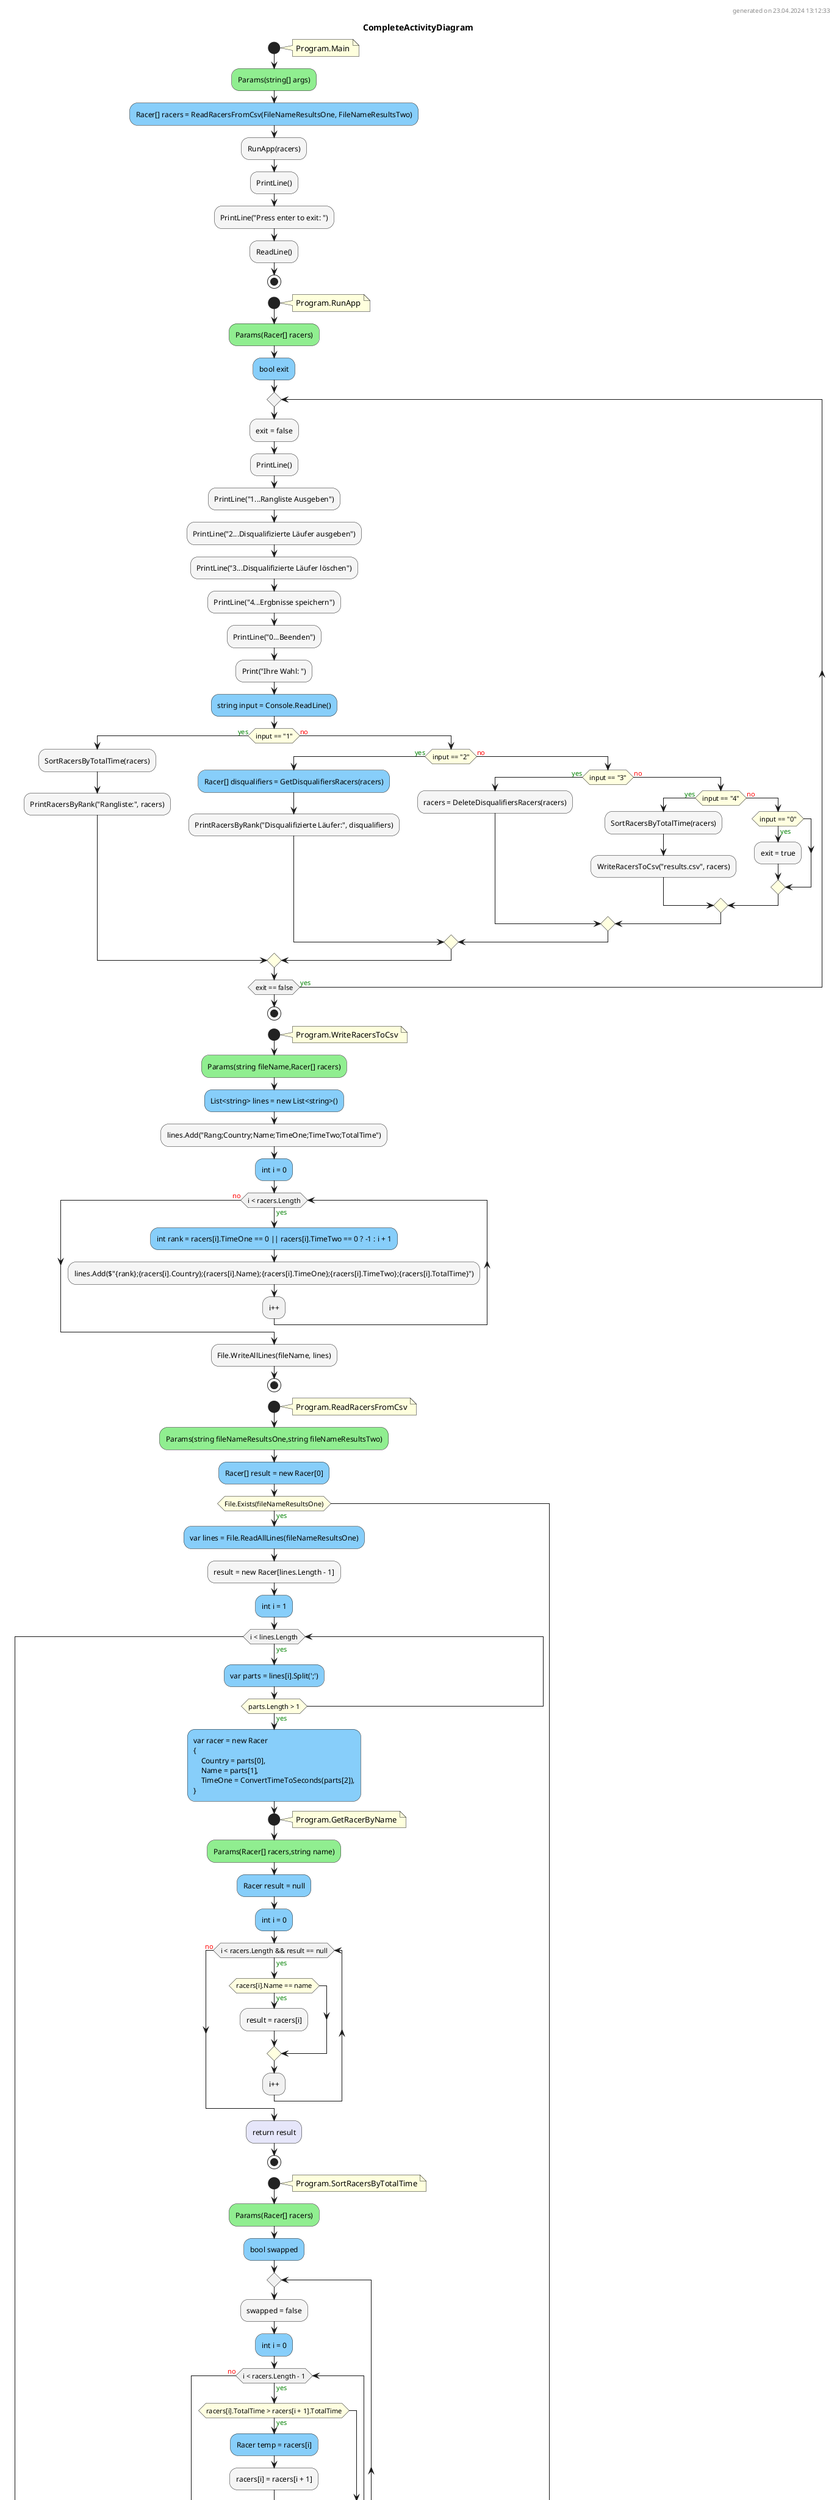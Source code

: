 @startuml CompleteActivityDiagram
header
generated on 23.04.2024 13:12:33
end header
title CompleteActivityDiagram
start
note right:  Program.Main
#LightGreen:Params(string[] args);
#LightSkyBlue:Racer[] racers = ReadRacersFromCsv(FileNameResultsOne, FileNameResultsTwo);
#WhiteSmoke:RunApp(racers);
#WhiteSmoke:PrintLine();
#WhiteSmoke:PrintLine("Press enter to exit: ");
#WhiteSmoke:ReadLine();
stop
start
note right:  Program.RunApp
#LightGreen:Params(Racer[] racers);
#LightSkyBlue:bool exit;
repeat
        #WhiteSmoke:exit = false;
        #WhiteSmoke:PrintLine();
        #WhiteSmoke:PrintLine("1...Rangliste Ausgeben");
        #WhiteSmoke:PrintLine("2...Disqualifizierte Läufer ausgeben");
        #WhiteSmoke:PrintLine("3...Disqualifizierte Läufer löschen");
        #WhiteSmoke:PrintLine("4...Ergbnisse speichern");
        #WhiteSmoke:PrintLine("0...Beenden");
        #WhiteSmoke:Print("Ihre Wahl: ");
        #LightSkyBlue:string input = Console.ReadLine();
        #LightYellow:if (input == "1") then (<color:green>yes)
                #WhiteSmoke:SortRacersByTotalTime(racers);
                #WhiteSmoke:PrintRacersByRank("Rangliste:", racers);
            else (<color:red>no)
                #LightYellow:if (input == "2") then (<color:green>yes)
                        #LightSkyBlue:Racer[] disqualifiers = GetDisqualifiersRacers(racers);
                        #WhiteSmoke:PrintRacersByRank("Disqualifizierte Läufer:", disqualifiers);
                    else (<color:red>no)
                        #LightYellow:if (input == "3") then (<color:green>yes)
                                #WhiteSmoke:racers = DeleteDisqualifiersRacers(racers);
                            else (<color:red>no)
                                #LightYellow:if (input == "4") then (<color:green>yes)
                                        #WhiteSmoke:SortRacersByTotalTime(racers);
                                        #WhiteSmoke:WriteRacersToCsv("results.csv", racers);
                                    else (<color:red>no)
                                        #LightYellow:if (input == "0") then (<color:green>yes)
                                                #WhiteSmoke:exit = true;
                                        endif
                                endif
                        endif
                endif
        endif
repeat while (exit == false) is (<color:green>yes)
stop
start
note right:  Program.WriteRacersToCsv
#LightGreen:Params(string fileName,Racer[] racers);
#LightSkyBlue:List<string> lines = new List<string>();
#WhiteSmoke:lines.Add("Rang;Country;Name;TimeOne;TimeTwo;TotalTime");
#LightSkyBlue:int i = 0;
while (i < racers.Length) is (<color:green>yes)
        #LightSkyBlue:int rank = racers[i].TimeOne == 0 || racers[i].TimeTwo == 0 ? -1 : i + 1;
        #WhiteSmoke:lines.Add($"{rank};{racers[i].Country};{racers[i].Name};{racers[i].TimeOne};{racers[i].TimeTwo};{racers[i].TotalTime}");
:i++;
endwhile (<color:red>no)
#WhiteSmoke:File.WriteAllLines(fileName, lines);
stop
start
note right:  Program.ReadRacersFromCsv
#LightGreen:Params(string fileNameResultsOne,string fileNameResultsTwo);
#LightSkyBlue:Racer[] result = new Racer[0];
#LightYellow:if (File.Exists(fileNameResultsOne)) then (<color:green>yes)
        #LightSkyBlue:var lines = File.ReadAllLines(fileNameResultsOne);
        #WhiteSmoke:result = new Racer[lines.Length - 1];
        #LightSkyBlue:int i = 1;
        while (i < lines.Length) is (<color:green>yes)
                #LightSkyBlue:var parts = lines[i].Split(';');
                #LightYellow:if (parts.Length > 1) then (<color:green>yes)
                        #LightSkyBlue:var racer = new Racer
                        {
                            Country = parts[0],
                            Name = parts[1],
                            TimeOne = ConvertTimeToSeconds(parts[2]),
                        };
start
note right:  Program.GetRacerByName
#LightGreen:Params(Racer[] racers,string name);
#LightSkyBlue:Racer result = null;
#LightSkyBlue:int i = 0;
while (i < racers.Length && result == null) is (<color:green>yes)
        #LightYellow:if (racers[i].Name == name) then (<color:green>yes)
                #WhiteSmoke:result = racers[i];
        endif
:i++;
endwhile (<color:red>no)
#Lavender:return result;
stop
start
note right:  Program.SortRacersByTotalTime
#LightGreen:Params(Racer[] racers);
#LightSkyBlue:bool swapped;
repeat
        #WhiteSmoke:swapped = false;
        #LightSkyBlue:int i = 0;
        while (i < racers.Length - 1) is (<color:green>yes)
                #LightYellow:if (racers[i].TotalTime > racers[i + 1].TotalTime) then (<color:green>yes)
                        #LightSkyBlue:Racer temp = racers[i];
                        #WhiteSmoke:racers[i] = racers[i + 1];
                        #WhiteSmoke:racers[i + 1] = temp;
                        #WhiteSmoke:swapped = true;
                endif
        :i++;
        endwhile (<color:red>no)
repeat while (swapped) is (<color:green>yes)
stop
start
note right:  Program.GetDisqualifiersRacers
#LightGreen:Params(Racer[] racers);
#LightSkyBlue:List<Racer> result = new List<Racer>();
:iterator = racers.GetIterator();
while (iterator.MoveNext()) is (<color:green>yes)
:racer = iterator.Current();
            #LightYellow:if (racer.TimeOne == 0 || racer.TimeTwo == 0) then (<color:green>yes)
                    #WhiteSmoke:result.Add(racer);
            endif
endwhile (<color:red>no)
#Lavender:return result.ToArray();
stop
start
note right:  Program.DeleteDisqualifiersRacers
#LightGreen:Params(Racer[] racers);
#LightSkyBlue:List<Racer> result = new List<Racer>();
:iterator = racers.GetIterator();
while (iterator.MoveNext()) is (<color:green>yes)
:racer = iterator.Current();
            #LightYellow:if (racer.TimeOne != 0 && racer.TimeTwo != 0) then (<color:green>yes)
                    #WhiteSmoke:result.Add(racer);
            endif
endwhile (<color:red>no)
#Lavender:return result.ToArray();
stop
start
note right:  Program.PrintRacersByRank
#LightGreen:Params(string title,Racer[] racers);
#WhiteSmoke:PrintLine(title);
#WhiteSmoke:PrintLine();
#WhiteSmoke:PrintLine($"{"",-5}{"Name",-35}{"Country",-10}{"Time",-8}{ "Time",-8}{"Total Time"}");
#LightSkyBlue:int i = 0;
while (i < racers.Length) is (<color:green>yes)
        #WhiteSmoke:PrintLine($"{i + 1, -5}{racers[i].Name,-35}{racers[i].Country, -10}{racers[i].TimeOne,-8:f2}{racers[i].TimeTwo, -8:f2}{racers[i].TotalTime:f2}");
:i++;
endwhile (<color:red>no)
stop
start
note right:  Program.ConvertTimeToSeconds
#LightGreen:Params(string time);
#LightSkyBlue:double result = 0\nstring[] parts = time.Replace(":", ".").Split('.');
#LightYellow:if (parts.Length == 3) then (<color:green>yes)
        #WhiteSmoke:result = int.Parse(parts[0]) * 60;
        #WhiteSmoke:result += int.Parse(parts[1]);
        #WhiteSmoke:result += double.Parse(parts[2]) / 10.0;
    else (<color:red>no)
        #LightYellow:if (parts.Length == 2) then (<color:green>yes)
                #WhiteSmoke:result = int.Parse(parts[0]);
                #WhiteSmoke:result += double.Parse(parts[1]) / 10.0;
        endif
endif
#Lavender:return result;
stop
footer
generated with the DiagramCreator by Prof.Gehrer
end footer
@enduml
